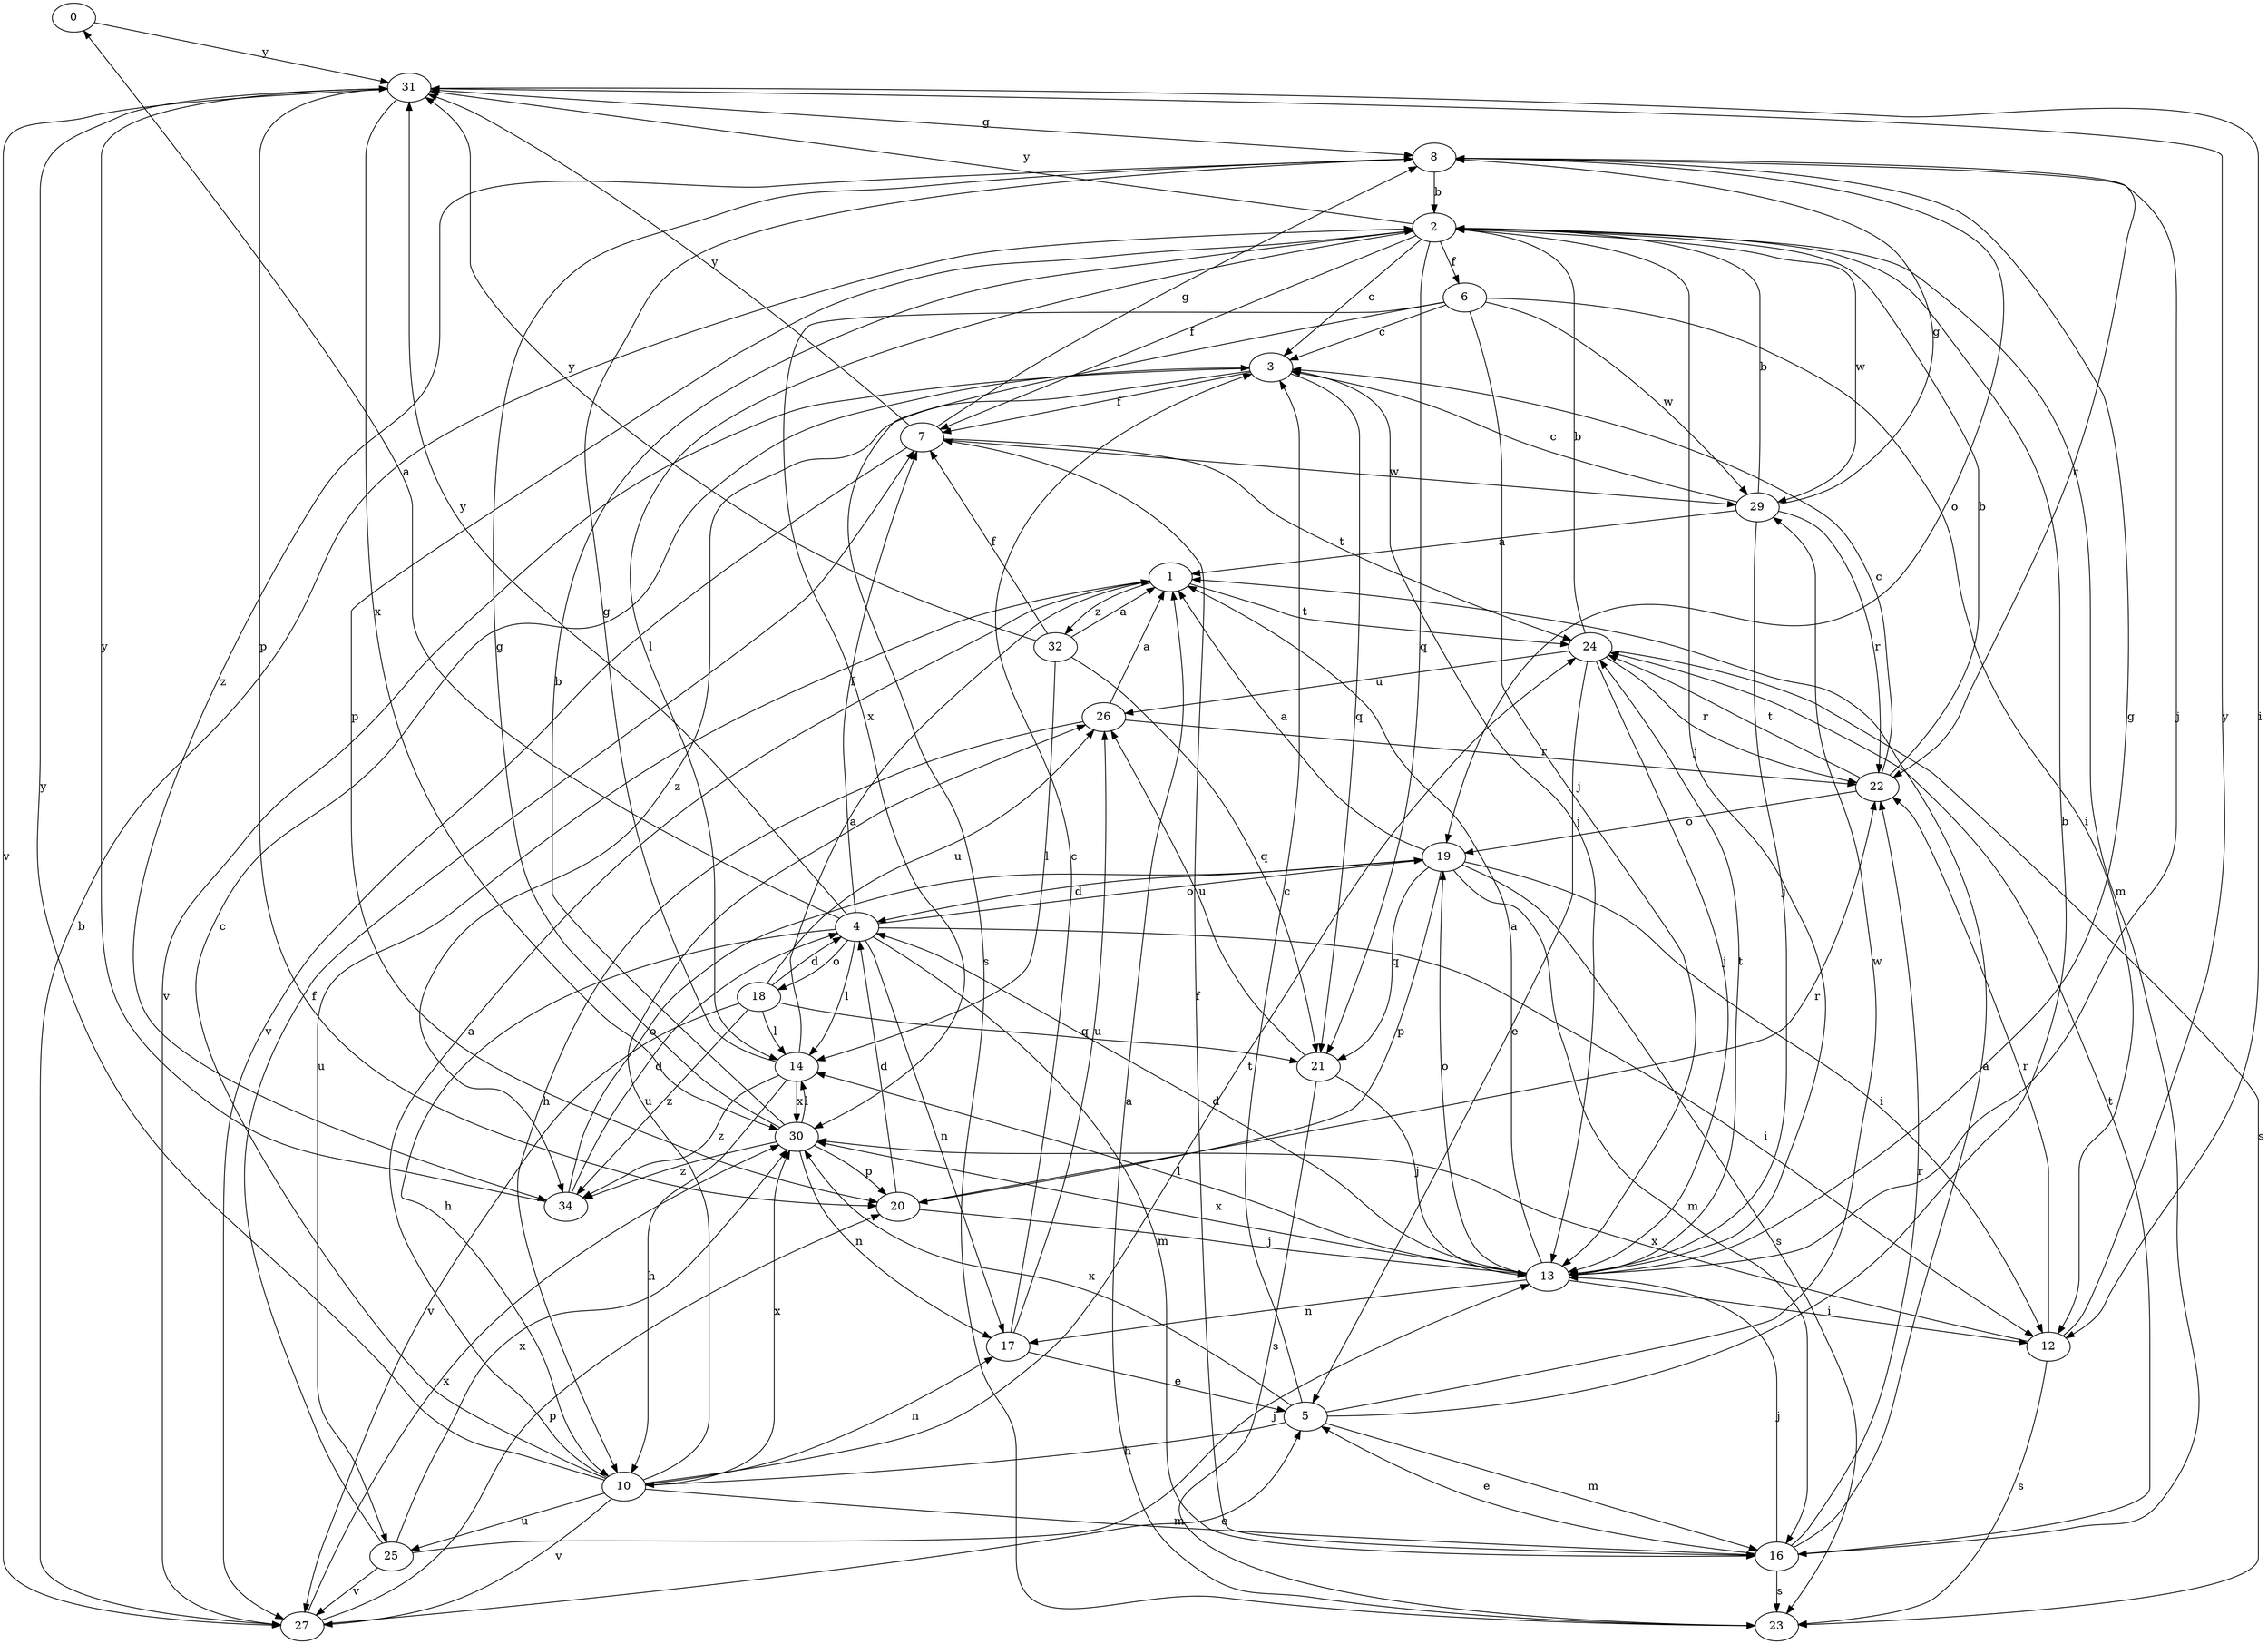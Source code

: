 strict digraph  {
0;
1;
2;
3;
4;
5;
6;
7;
8;
10;
12;
13;
14;
16;
17;
18;
19;
20;
21;
22;
23;
24;
25;
26;
27;
29;
30;
31;
32;
34;
0 -> 31  [label=y];
1 -> 24  [label=t];
1 -> 25  [label=u];
1 -> 32  [label=z];
2 -> 3  [label=c];
2 -> 6  [label=f];
2 -> 7  [label=f];
2 -> 13  [label=j];
2 -> 14  [label=l];
2 -> 16  [label=m];
2 -> 20  [label=p];
2 -> 21  [label=q];
2 -> 29  [label=w];
2 -> 31  [label=y];
3 -> 7  [label=f];
3 -> 13  [label=j];
3 -> 21  [label=q];
3 -> 27  [label=v];
3 -> 34  [label=z];
4 -> 0  [label=a];
4 -> 7  [label=f];
4 -> 10  [label=h];
4 -> 12  [label=i];
4 -> 14  [label=l];
4 -> 16  [label=m];
4 -> 17  [label=n];
4 -> 18  [label=o];
4 -> 19  [label=o];
4 -> 31  [label=y];
5 -> 2  [label=b];
5 -> 3  [label=c];
5 -> 10  [label=h];
5 -> 16  [label=m];
5 -> 29  [label=w];
5 -> 30  [label=x];
6 -> 3  [label=c];
6 -> 12  [label=i];
6 -> 13  [label=j];
6 -> 23  [label=s];
6 -> 29  [label=w];
6 -> 30  [label=x];
7 -> 8  [label=g];
7 -> 24  [label=t];
7 -> 27  [label=v];
7 -> 29  [label=w];
7 -> 31  [label=y];
8 -> 2  [label=b];
8 -> 13  [label=j];
8 -> 19  [label=o];
8 -> 22  [label=r];
8 -> 34  [label=z];
10 -> 1  [label=a];
10 -> 3  [label=c];
10 -> 16  [label=m];
10 -> 17  [label=n];
10 -> 24  [label=t];
10 -> 25  [label=u];
10 -> 26  [label=u];
10 -> 27  [label=v];
10 -> 30  [label=x];
10 -> 31  [label=y];
12 -> 22  [label=r];
12 -> 23  [label=s];
12 -> 30  [label=x];
12 -> 31  [label=y];
13 -> 1  [label=a];
13 -> 4  [label=d];
13 -> 8  [label=g];
13 -> 12  [label=i];
13 -> 14  [label=l];
13 -> 17  [label=n];
13 -> 19  [label=o];
13 -> 24  [label=t];
13 -> 30  [label=x];
14 -> 1  [label=a];
14 -> 8  [label=g];
14 -> 10  [label=h];
14 -> 30  [label=x];
14 -> 34  [label=z];
16 -> 1  [label=a];
16 -> 5  [label=e];
16 -> 7  [label=f];
16 -> 13  [label=j];
16 -> 22  [label=r];
16 -> 23  [label=s];
16 -> 24  [label=t];
17 -> 3  [label=c];
17 -> 5  [label=e];
17 -> 26  [label=u];
18 -> 4  [label=d];
18 -> 14  [label=l];
18 -> 21  [label=q];
18 -> 26  [label=u];
18 -> 27  [label=v];
18 -> 34  [label=z];
19 -> 1  [label=a];
19 -> 4  [label=d];
19 -> 12  [label=i];
19 -> 16  [label=m];
19 -> 20  [label=p];
19 -> 21  [label=q];
19 -> 23  [label=s];
20 -> 4  [label=d];
20 -> 13  [label=j];
20 -> 22  [label=r];
21 -> 13  [label=j];
21 -> 23  [label=s];
21 -> 26  [label=u];
22 -> 2  [label=b];
22 -> 3  [label=c];
22 -> 19  [label=o];
22 -> 24  [label=t];
23 -> 1  [label=a];
24 -> 2  [label=b];
24 -> 5  [label=e];
24 -> 13  [label=j];
24 -> 22  [label=r];
24 -> 23  [label=s];
24 -> 26  [label=u];
25 -> 7  [label=f];
25 -> 13  [label=j];
25 -> 27  [label=v];
25 -> 30  [label=x];
26 -> 1  [label=a];
26 -> 10  [label=h];
26 -> 22  [label=r];
27 -> 2  [label=b];
27 -> 5  [label=e];
27 -> 20  [label=p];
27 -> 30  [label=x];
29 -> 1  [label=a];
29 -> 2  [label=b];
29 -> 3  [label=c];
29 -> 8  [label=g];
29 -> 13  [label=j];
29 -> 22  [label=r];
30 -> 2  [label=b];
30 -> 8  [label=g];
30 -> 14  [label=l];
30 -> 17  [label=n];
30 -> 20  [label=p];
30 -> 34  [label=z];
31 -> 8  [label=g];
31 -> 12  [label=i];
31 -> 20  [label=p];
31 -> 27  [label=v];
31 -> 30  [label=x];
32 -> 1  [label=a];
32 -> 7  [label=f];
32 -> 14  [label=l];
32 -> 21  [label=q];
32 -> 31  [label=y];
34 -> 4  [label=d];
34 -> 19  [label=o];
34 -> 31  [label=y];
}
